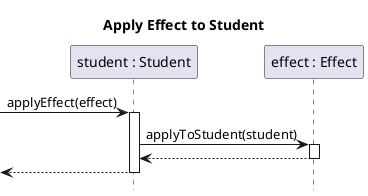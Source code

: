 @startuml student-apply-effect

title Apply Effect to Student
hide footbox
skinparam SequenceReferenceBackgroundColor white

participant "student : Student" as student
participant "effect : Effect" as effect

[-> student ++: applyEffect(effect)
	student -> effect ++: applyToStudent(student)
	return
return

@enduml
